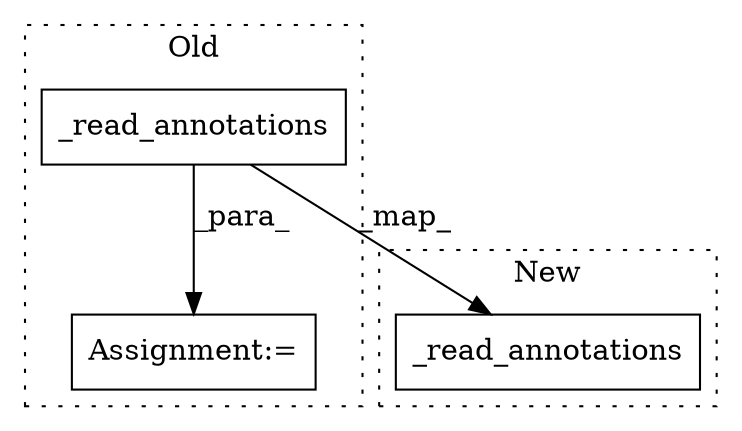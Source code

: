 digraph G {
subgraph cluster0 {
1 [label="_read_annotations" a="32" s="3732,3782" l="18,1" shape="box"];
3 [label="Assignment:=" a="7" s="3717" l="1" shape="box"];
label = "Old";
style="dotted";
}
subgraph cluster1 {
2 [label="_read_annotations" a="32" s="3676,3726" l="18,1" shape="box"];
label = "New";
style="dotted";
}
1 -> 2 [label="_map_"];
1 -> 3 [label="_para_"];
}